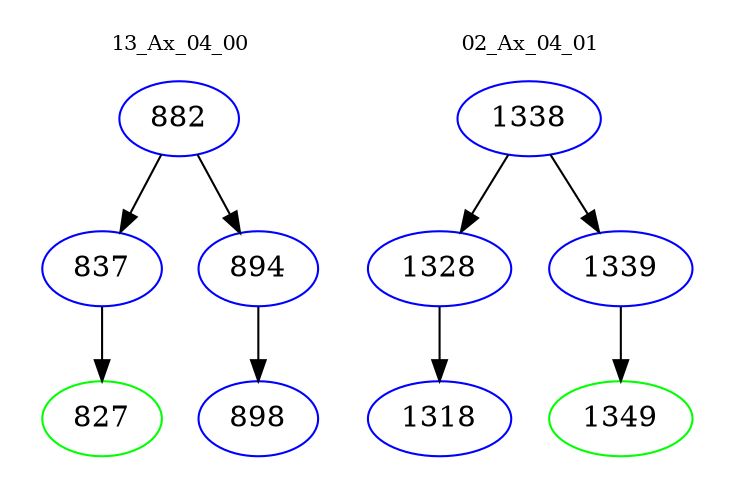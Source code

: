 digraph{
subgraph cluster_0 {
color = white
label = "13_Ax_04_00";
fontsize=10;
T0_882 [label="882", color="blue"]
T0_882 -> T0_837 [color="black"]
T0_837 [label="837", color="blue"]
T0_837 -> T0_827 [color="black"]
T0_827 [label="827", color="green"]
T0_882 -> T0_894 [color="black"]
T0_894 [label="894", color="blue"]
T0_894 -> T0_898 [color="black"]
T0_898 [label="898", color="blue"]
}
subgraph cluster_1 {
color = white
label = "02_Ax_04_01";
fontsize=10;
T1_1338 [label="1338", color="blue"]
T1_1338 -> T1_1328 [color="black"]
T1_1328 [label="1328", color="blue"]
T1_1328 -> T1_1318 [color="black"]
T1_1318 [label="1318", color="blue"]
T1_1338 -> T1_1339 [color="black"]
T1_1339 [label="1339", color="blue"]
T1_1339 -> T1_1349 [color="black"]
T1_1349 [label="1349", color="green"]
}
}
